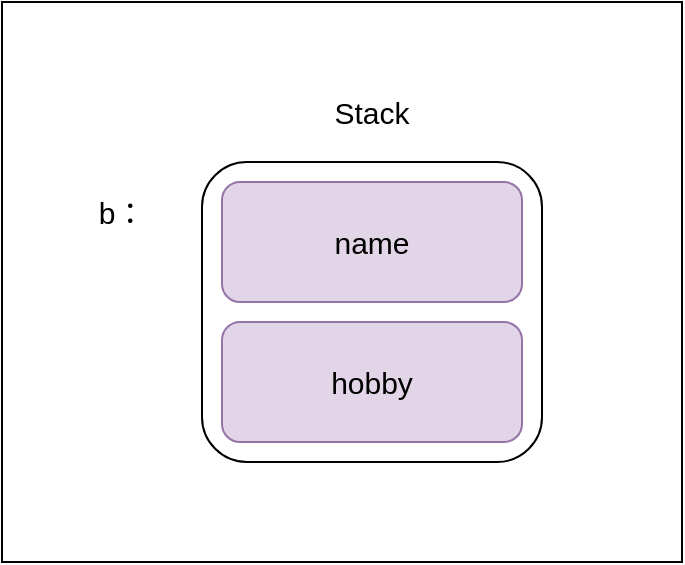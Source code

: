 <mxfile version="16.4.5" type="github">
  <diagram id="trtkZC5LTmD1iUUZCGVV" name="Page-1">
    <mxGraphModel dx="498" dy="447" grid="1" gridSize="10" guides="1" tooltips="1" connect="1" arrows="1" fold="1" page="1" pageScale="1" pageWidth="827" pageHeight="1169" math="0" shadow="0">
      <root>
        <mxCell id="0" />
        <mxCell id="1" parent="0" />
        <mxCell id="MG_Bbs4pZN3JLvo1smqu-6" value="" style="rounded=0;whiteSpace=wrap;html=1;fontSize=15;" vertex="1" parent="1">
          <mxGeometry x="80" y="90" width="340" height="280" as="geometry" />
        </mxCell>
        <mxCell id="MG_Bbs4pZN3JLvo1smqu-1" value="" style="rounded=1;whiteSpace=wrap;html=1;" vertex="1" parent="1">
          <mxGeometry x="180" y="170" width="170" height="150" as="geometry" />
        </mxCell>
        <mxCell id="MG_Bbs4pZN3JLvo1smqu-2" value="name" style="rounded=1;whiteSpace=wrap;html=1;fontSize=15;fillColor=#e1d5e7;strokeColor=#9673a6;" vertex="1" parent="1">
          <mxGeometry x="190" y="180" width="150" height="60" as="geometry" />
        </mxCell>
        <mxCell id="MG_Bbs4pZN3JLvo1smqu-3" value="hobby" style="rounded=1;whiteSpace=wrap;html=1;fontSize=15;fillColor=#e1d5e7;strokeColor=#9673a6;" vertex="1" parent="1">
          <mxGeometry x="190" y="250" width="150" height="60" as="geometry" />
        </mxCell>
        <mxCell id="MG_Bbs4pZN3JLvo1smqu-4" value="Stack" style="text;html=1;strokeColor=none;fillColor=none;align=center;verticalAlign=middle;whiteSpace=wrap;rounded=0;fontSize=15;" vertex="1" parent="1">
          <mxGeometry x="235" y="130" width="60" height="30" as="geometry" />
        </mxCell>
        <mxCell id="MG_Bbs4pZN3JLvo1smqu-5" value="b：" style="text;html=1;strokeColor=none;fillColor=none;align=center;verticalAlign=middle;whiteSpace=wrap;rounded=0;fontSize=15;" vertex="1" parent="1">
          <mxGeometry x="120" y="180" width="40" height="30" as="geometry" />
        </mxCell>
      </root>
    </mxGraphModel>
  </diagram>
</mxfile>
